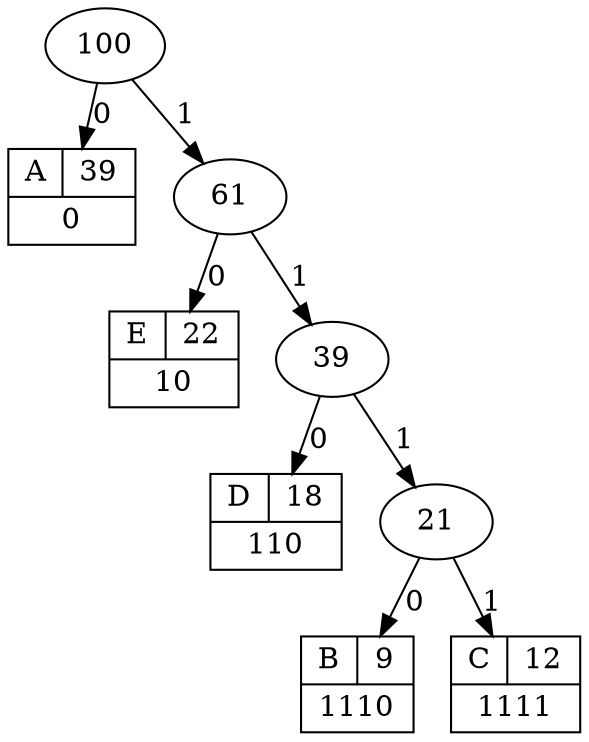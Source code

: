 /* 
  Huffman Tree DOT graph.

  DOT Reference :  http://www.graphviz.org/doc/info/lang.html
                   http://en.wikipedia.org/wiki/DOT_language
  Timestamp     :  1587193531 
  Phrase        :  'AAAAAAAAAAAAAAAAAAAAAAAAAAAAAAAAAAAAAAABBBBBBBBBCCCCCCCCCCCCDDDDDDDDDDDDDDDDDDEEEEEEEEEEEEEEEEEEEEEE'

  Generated on http://huffman.ooz.ie/
*/

digraph G {
    edge [label=0];
    graph [ranksep=0];
    A [shape=record, label="{{A|39}|0}"];
    E [shape=record, label="{{E|22}|10}"];
    D [shape=record, label="{{D|18}|110}"];
    B [shape=record, label="{{B|9}|1110}"];
    C [shape=record, label="{{C|12}|1111}"];
    100 -> A;
    61 -> E;
    39 -> D;
    21 -> B;100 -> 61 -> 39 -> 21 -> C [label=1];
}